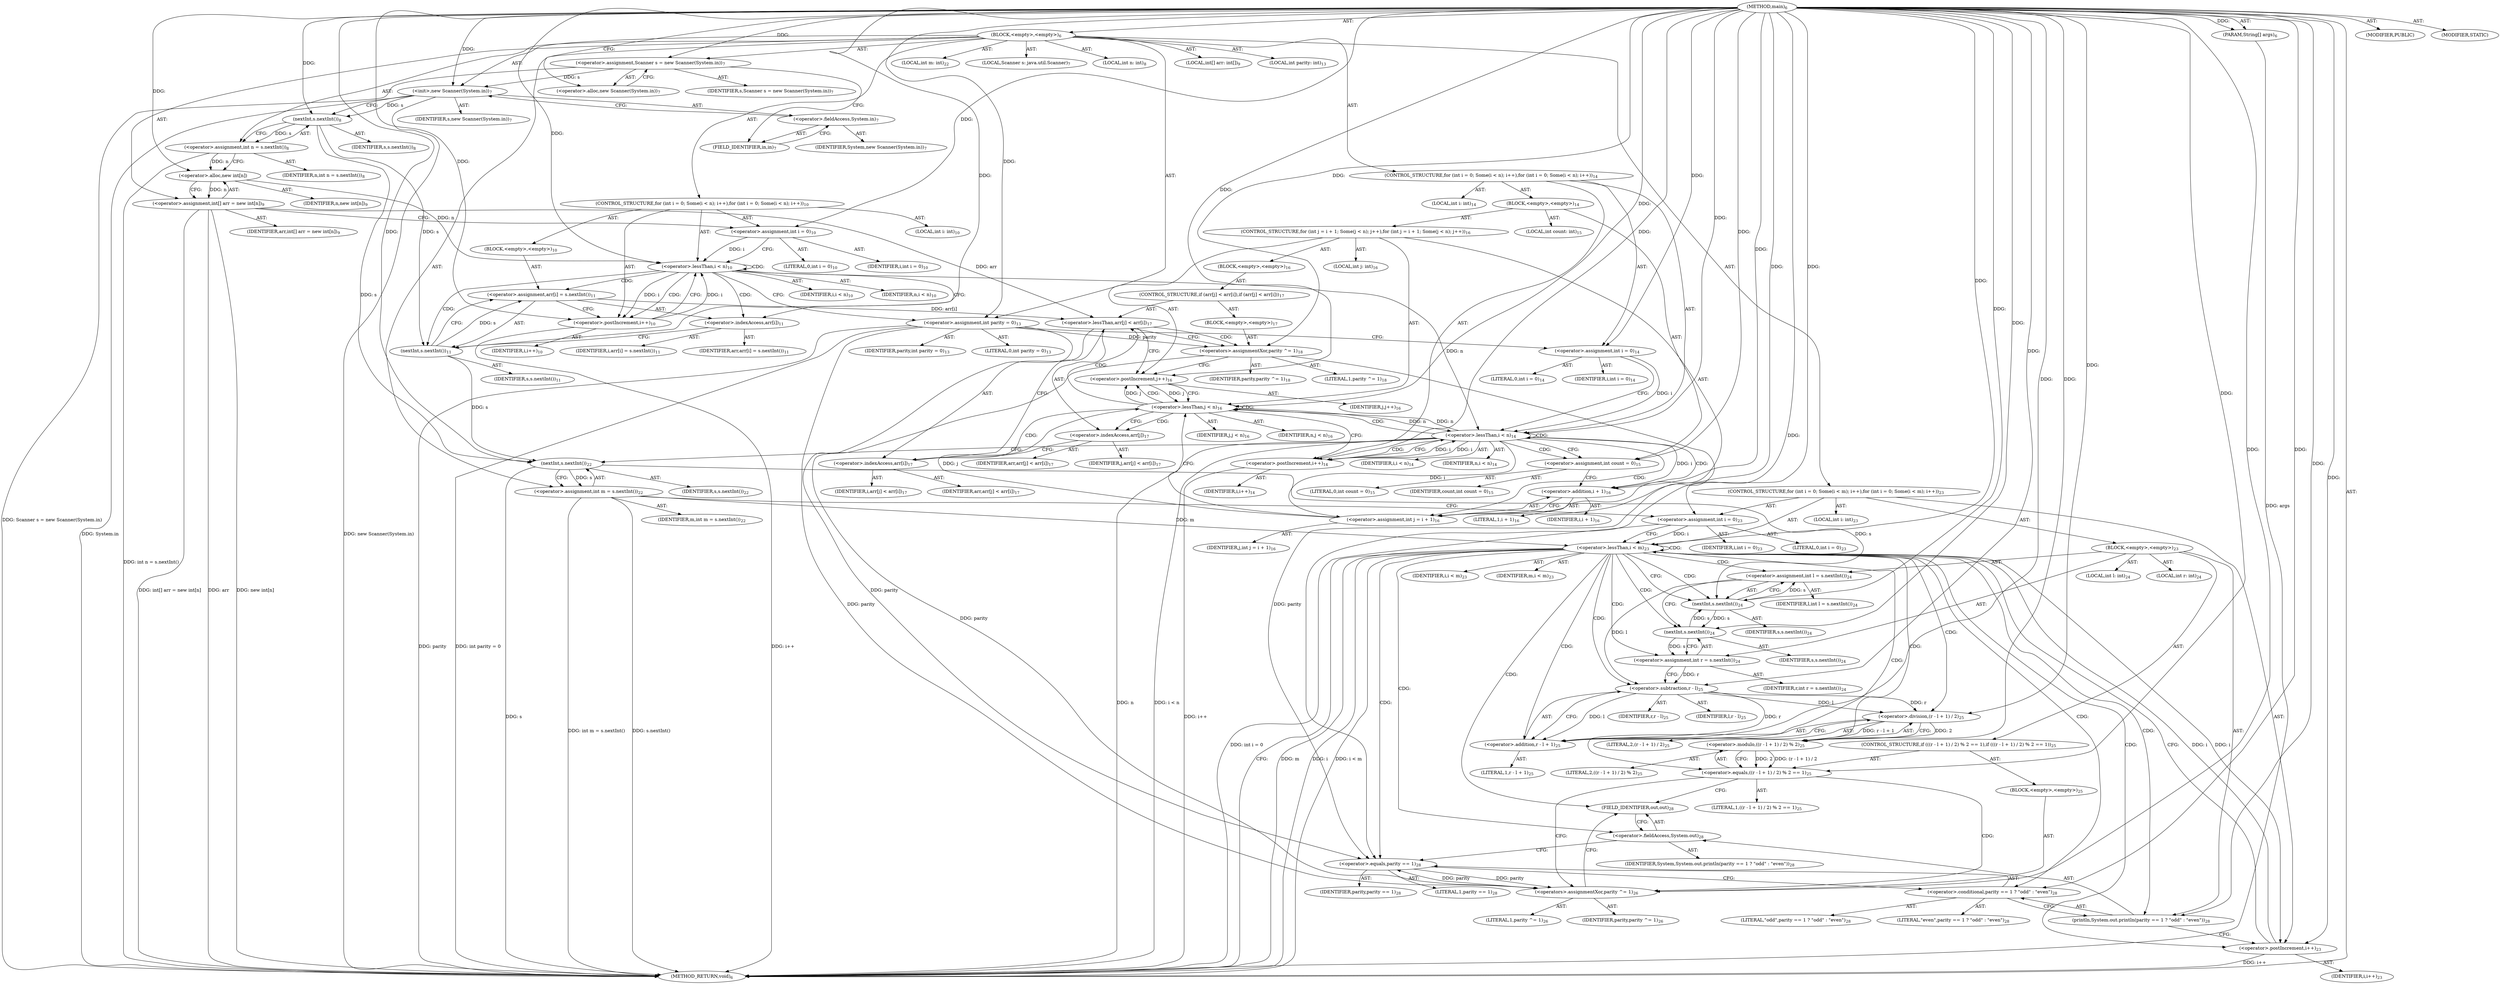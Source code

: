digraph "main" {  
"19" [label = <(METHOD,main)<SUB>6</SUB>> ]
"20" [label = <(PARAM,String[] args)<SUB>6</SUB>> ]
"21" [label = <(BLOCK,&lt;empty&gt;,&lt;empty&gt;)<SUB>6</SUB>> ]
"4" [label = <(LOCAL,Scanner s: java.util.Scanner)<SUB>7</SUB>> ]
"22" [label = <(&lt;operator&gt;.assignment,Scanner s = new Scanner(System.in))<SUB>7</SUB>> ]
"23" [label = <(IDENTIFIER,s,Scanner s = new Scanner(System.in))<SUB>7</SUB>> ]
"24" [label = <(&lt;operator&gt;.alloc,new Scanner(System.in))<SUB>7</SUB>> ]
"25" [label = <(&lt;init&gt;,new Scanner(System.in))<SUB>7</SUB>> ]
"3" [label = <(IDENTIFIER,s,new Scanner(System.in))<SUB>7</SUB>> ]
"26" [label = <(&lt;operator&gt;.fieldAccess,System.in)<SUB>7</SUB>> ]
"27" [label = <(IDENTIFIER,System,new Scanner(System.in))<SUB>7</SUB>> ]
"28" [label = <(FIELD_IDENTIFIER,in,in)<SUB>7</SUB>> ]
"29" [label = <(LOCAL,int n: int)<SUB>8</SUB>> ]
"30" [label = <(&lt;operator&gt;.assignment,int n = s.nextInt())<SUB>8</SUB>> ]
"31" [label = <(IDENTIFIER,n,int n = s.nextInt())<SUB>8</SUB>> ]
"32" [label = <(nextInt,s.nextInt())<SUB>8</SUB>> ]
"33" [label = <(IDENTIFIER,s,s.nextInt())<SUB>8</SUB>> ]
"34" [label = <(LOCAL,int[] arr: int[])<SUB>9</SUB>> ]
"35" [label = <(&lt;operator&gt;.assignment,int[] arr = new int[n])<SUB>9</SUB>> ]
"36" [label = <(IDENTIFIER,arr,int[] arr = new int[n])<SUB>9</SUB>> ]
"37" [label = <(&lt;operator&gt;.alloc,new int[n])> ]
"38" [label = <(IDENTIFIER,n,new int[n])<SUB>9</SUB>> ]
"39" [label = <(CONTROL_STRUCTURE,for (int i = 0; Some(i &lt; n); i++),for (int i = 0; Some(i &lt; n); i++))<SUB>10</SUB>> ]
"40" [label = <(LOCAL,int i: int)<SUB>10</SUB>> ]
"41" [label = <(&lt;operator&gt;.assignment,int i = 0)<SUB>10</SUB>> ]
"42" [label = <(IDENTIFIER,i,int i = 0)<SUB>10</SUB>> ]
"43" [label = <(LITERAL,0,int i = 0)<SUB>10</SUB>> ]
"44" [label = <(&lt;operator&gt;.lessThan,i &lt; n)<SUB>10</SUB>> ]
"45" [label = <(IDENTIFIER,i,i &lt; n)<SUB>10</SUB>> ]
"46" [label = <(IDENTIFIER,n,i &lt; n)<SUB>10</SUB>> ]
"47" [label = <(&lt;operator&gt;.postIncrement,i++)<SUB>10</SUB>> ]
"48" [label = <(IDENTIFIER,i,i++)<SUB>10</SUB>> ]
"49" [label = <(BLOCK,&lt;empty&gt;,&lt;empty&gt;)<SUB>10</SUB>> ]
"50" [label = <(&lt;operator&gt;.assignment,arr[i] = s.nextInt())<SUB>11</SUB>> ]
"51" [label = <(&lt;operator&gt;.indexAccess,arr[i])<SUB>11</SUB>> ]
"52" [label = <(IDENTIFIER,arr,arr[i] = s.nextInt())<SUB>11</SUB>> ]
"53" [label = <(IDENTIFIER,i,arr[i] = s.nextInt())<SUB>11</SUB>> ]
"54" [label = <(nextInt,s.nextInt())<SUB>11</SUB>> ]
"55" [label = <(IDENTIFIER,s,s.nextInt())<SUB>11</SUB>> ]
"56" [label = <(LOCAL,int parity: int)<SUB>13</SUB>> ]
"57" [label = <(&lt;operator&gt;.assignment,int parity = 0)<SUB>13</SUB>> ]
"58" [label = <(IDENTIFIER,parity,int parity = 0)<SUB>13</SUB>> ]
"59" [label = <(LITERAL,0,int parity = 0)<SUB>13</SUB>> ]
"60" [label = <(CONTROL_STRUCTURE,for (int i = 0; Some(i &lt; n); i++),for (int i = 0; Some(i &lt; n); i++))<SUB>14</SUB>> ]
"61" [label = <(LOCAL,int i: int)<SUB>14</SUB>> ]
"62" [label = <(&lt;operator&gt;.assignment,int i = 0)<SUB>14</SUB>> ]
"63" [label = <(IDENTIFIER,i,int i = 0)<SUB>14</SUB>> ]
"64" [label = <(LITERAL,0,int i = 0)<SUB>14</SUB>> ]
"65" [label = <(&lt;operator&gt;.lessThan,i &lt; n)<SUB>14</SUB>> ]
"66" [label = <(IDENTIFIER,i,i &lt; n)<SUB>14</SUB>> ]
"67" [label = <(IDENTIFIER,n,i &lt; n)<SUB>14</SUB>> ]
"68" [label = <(&lt;operator&gt;.postIncrement,i++)<SUB>14</SUB>> ]
"69" [label = <(IDENTIFIER,i,i++)<SUB>14</SUB>> ]
"70" [label = <(BLOCK,&lt;empty&gt;,&lt;empty&gt;)<SUB>14</SUB>> ]
"71" [label = <(LOCAL,int count: int)<SUB>15</SUB>> ]
"72" [label = <(&lt;operator&gt;.assignment,int count = 0)<SUB>15</SUB>> ]
"73" [label = <(IDENTIFIER,count,int count = 0)<SUB>15</SUB>> ]
"74" [label = <(LITERAL,0,int count = 0)<SUB>15</SUB>> ]
"75" [label = <(CONTROL_STRUCTURE,for (int j = i + 1; Some(j &lt; n); j++),for (int j = i + 1; Some(j &lt; n); j++))<SUB>16</SUB>> ]
"76" [label = <(LOCAL,int j: int)<SUB>16</SUB>> ]
"77" [label = <(&lt;operator&gt;.assignment,int j = i + 1)<SUB>16</SUB>> ]
"78" [label = <(IDENTIFIER,j,int j = i + 1)<SUB>16</SUB>> ]
"79" [label = <(&lt;operator&gt;.addition,i + 1)<SUB>16</SUB>> ]
"80" [label = <(IDENTIFIER,i,i + 1)<SUB>16</SUB>> ]
"81" [label = <(LITERAL,1,i + 1)<SUB>16</SUB>> ]
"82" [label = <(&lt;operator&gt;.lessThan,j &lt; n)<SUB>16</SUB>> ]
"83" [label = <(IDENTIFIER,j,j &lt; n)<SUB>16</SUB>> ]
"84" [label = <(IDENTIFIER,n,j &lt; n)<SUB>16</SUB>> ]
"85" [label = <(&lt;operator&gt;.postIncrement,j++)<SUB>16</SUB>> ]
"86" [label = <(IDENTIFIER,j,j++)<SUB>16</SUB>> ]
"87" [label = <(BLOCK,&lt;empty&gt;,&lt;empty&gt;)<SUB>16</SUB>> ]
"88" [label = <(CONTROL_STRUCTURE,if (arr[j] &lt; arr[i]),if (arr[j] &lt; arr[i]))<SUB>17</SUB>> ]
"89" [label = <(&lt;operator&gt;.lessThan,arr[j] &lt; arr[i])<SUB>17</SUB>> ]
"90" [label = <(&lt;operator&gt;.indexAccess,arr[j])<SUB>17</SUB>> ]
"91" [label = <(IDENTIFIER,arr,arr[j] &lt; arr[i])<SUB>17</SUB>> ]
"92" [label = <(IDENTIFIER,j,arr[j] &lt; arr[i])<SUB>17</SUB>> ]
"93" [label = <(&lt;operator&gt;.indexAccess,arr[i])<SUB>17</SUB>> ]
"94" [label = <(IDENTIFIER,arr,arr[j] &lt; arr[i])<SUB>17</SUB>> ]
"95" [label = <(IDENTIFIER,i,arr[j] &lt; arr[i])<SUB>17</SUB>> ]
"96" [label = <(BLOCK,&lt;empty&gt;,&lt;empty&gt;)<SUB>17</SUB>> ]
"97" [label = <(&lt;operators&gt;.assignmentXor,parity ^= 1)<SUB>18</SUB>> ]
"98" [label = <(IDENTIFIER,parity,parity ^= 1)<SUB>18</SUB>> ]
"99" [label = <(LITERAL,1,parity ^= 1)<SUB>18</SUB>> ]
"100" [label = <(LOCAL,int m: int)<SUB>22</SUB>> ]
"101" [label = <(&lt;operator&gt;.assignment,int m = s.nextInt())<SUB>22</SUB>> ]
"102" [label = <(IDENTIFIER,m,int m = s.nextInt())<SUB>22</SUB>> ]
"103" [label = <(nextInt,s.nextInt())<SUB>22</SUB>> ]
"104" [label = <(IDENTIFIER,s,s.nextInt())<SUB>22</SUB>> ]
"105" [label = <(CONTROL_STRUCTURE,for (int i = 0; Some(i &lt; m); i++),for (int i = 0; Some(i &lt; m); i++))<SUB>23</SUB>> ]
"106" [label = <(LOCAL,int i: int)<SUB>23</SUB>> ]
"107" [label = <(&lt;operator&gt;.assignment,int i = 0)<SUB>23</SUB>> ]
"108" [label = <(IDENTIFIER,i,int i = 0)<SUB>23</SUB>> ]
"109" [label = <(LITERAL,0,int i = 0)<SUB>23</SUB>> ]
"110" [label = <(&lt;operator&gt;.lessThan,i &lt; m)<SUB>23</SUB>> ]
"111" [label = <(IDENTIFIER,i,i &lt; m)<SUB>23</SUB>> ]
"112" [label = <(IDENTIFIER,m,i &lt; m)<SUB>23</SUB>> ]
"113" [label = <(&lt;operator&gt;.postIncrement,i++)<SUB>23</SUB>> ]
"114" [label = <(IDENTIFIER,i,i++)<SUB>23</SUB>> ]
"115" [label = <(BLOCK,&lt;empty&gt;,&lt;empty&gt;)<SUB>23</SUB>> ]
"116" [label = <(LOCAL,int l: int)<SUB>24</SUB>> ]
"117" [label = <(LOCAL,int r: int)<SUB>24</SUB>> ]
"118" [label = <(&lt;operator&gt;.assignment,int l = s.nextInt())<SUB>24</SUB>> ]
"119" [label = <(IDENTIFIER,l,int l = s.nextInt())<SUB>24</SUB>> ]
"120" [label = <(nextInt,s.nextInt())<SUB>24</SUB>> ]
"121" [label = <(IDENTIFIER,s,s.nextInt())<SUB>24</SUB>> ]
"122" [label = <(&lt;operator&gt;.assignment,int r = s.nextInt())<SUB>24</SUB>> ]
"123" [label = <(IDENTIFIER,r,int r = s.nextInt())<SUB>24</SUB>> ]
"124" [label = <(nextInt,s.nextInt())<SUB>24</SUB>> ]
"125" [label = <(IDENTIFIER,s,s.nextInt())<SUB>24</SUB>> ]
"126" [label = <(CONTROL_STRUCTURE,if (((r - l + 1) / 2) % 2 == 1),if (((r - l + 1) / 2) % 2 == 1))<SUB>25</SUB>> ]
"127" [label = <(&lt;operator&gt;.equals,((r - l + 1) / 2) % 2 == 1)<SUB>25</SUB>> ]
"128" [label = <(&lt;operator&gt;.modulo,((r - l + 1) / 2) % 2)<SUB>25</SUB>> ]
"129" [label = <(&lt;operator&gt;.division,(r - l + 1) / 2)<SUB>25</SUB>> ]
"130" [label = <(&lt;operator&gt;.addition,r - l + 1)<SUB>25</SUB>> ]
"131" [label = <(&lt;operator&gt;.subtraction,r - l)<SUB>25</SUB>> ]
"132" [label = <(IDENTIFIER,r,r - l)<SUB>25</SUB>> ]
"133" [label = <(IDENTIFIER,l,r - l)<SUB>25</SUB>> ]
"134" [label = <(LITERAL,1,r - l + 1)<SUB>25</SUB>> ]
"135" [label = <(LITERAL,2,(r - l + 1) / 2)<SUB>25</SUB>> ]
"136" [label = <(LITERAL,2,((r - l + 1) / 2) % 2)<SUB>25</SUB>> ]
"137" [label = <(LITERAL,1,((r - l + 1) / 2) % 2 == 1)<SUB>25</SUB>> ]
"138" [label = <(BLOCK,&lt;empty&gt;,&lt;empty&gt;)<SUB>25</SUB>> ]
"139" [label = <(&lt;operators&gt;.assignmentXor,parity ^= 1)<SUB>26</SUB>> ]
"140" [label = <(IDENTIFIER,parity,parity ^= 1)<SUB>26</SUB>> ]
"141" [label = <(LITERAL,1,parity ^= 1)<SUB>26</SUB>> ]
"142" [label = <(println,System.out.println(parity == 1 ? &quot;odd&quot; : &quot;even&quot;))<SUB>28</SUB>> ]
"143" [label = <(&lt;operator&gt;.fieldAccess,System.out)<SUB>28</SUB>> ]
"144" [label = <(IDENTIFIER,System,System.out.println(parity == 1 ? &quot;odd&quot; : &quot;even&quot;))<SUB>28</SUB>> ]
"145" [label = <(FIELD_IDENTIFIER,out,out)<SUB>28</SUB>> ]
"146" [label = <(&lt;operator&gt;.conditional,parity == 1 ? &quot;odd&quot; : &quot;even&quot;)<SUB>28</SUB>> ]
"147" [label = <(&lt;operator&gt;.equals,parity == 1)<SUB>28</SUB>> ]
"148" [label = <(IDENTIFIER,parity,parity == 1)<SUB>28</SUB>> ]
"149" [label = <(LITERAL,1,parity == 1)<SUB>28</SUB>> ]
"150" [label = <(LITERAL,&quot;odd&quot;,parity == 1 ? &quot;odd&quot; : &quot;even&quot;)<SUB>28</SUB>> ]
"151" [label = <(LITERAL,&quot;even&quot;,parity == 1 ? &quot;odd&quot; : &quot;even&quot;)<SUB>28</SUB>> ]
"152" [label = <(MODIFIER,PUBLIC)> ]
"153" [label = <(MODIFIER,STATIC)> ]
"154" [label = <(METHOD_RETURN,void)<SUB>6</SUB>> ]
  "19" -> "20"  [ label = "AST: "] 
  "19" -> "21"  [ label = "AST: "] 
  "19" -> "152"  [ label = "AST: "] 
  "19" -> "153"  [ label = "AST: "] 
  "19" -> "154"  [ label = "AST: "] 
  "21" -> "4"  [ label = "AST: "] 
  "21" -> "22"  [ label = "AST: "] 
  "21" -> "25"  [ label = "AST: "] 
  "21" -> "29"  [ label = "AST: "] 
  "21" -> "30"  [ label = "AST: "] 
  "21" -> "34"  [ label = "AST: "] 
  "21" -> "35"  [ label = "AST: "] 
  "21" -> "39"  [ label = "AST: "] 
  "21" -> "56"  [ label = "AST: "] 
  "21" -> "57"  [ label = "AST: "] 
  "21" -> "60"  [ label = "AST: "] 
  "21" -> "100"  [ label = "AST: "] 
  "21" -> "101"  [ label = "AST: "] 
  "21" -> "105"  [ label = "AST: "] 
  "22" -> "23"  [ label = "AST: "] 
  "22" -> "24"  [ label = "AST: "] 
  "25" -> "3"  [ label = "AST: "] 
  "25" -> "26"  [ label = "AST: "] 
  "26" -> "27"  [ label = "AST: "] 
  "26" -> "28"  [ label = "AST: "] 
  "30" -> "31"  [ label = "AST: "] 
  "30" -> "32"  [ label = "AST: "] 
  "32" -> "33"  [ label = "AST: "] 
  "35" -> "36"  [ label = "AST: "] 
  "35" -> "37"  [ label = "AST: "] 
  "37" -> "38"  [ label = "AST: "] 
  "39" -> "40"  [ label = "AST: "] 
  "39" -> "41"  [ label = "AST: "] 
  "39" -> "44"  [ label = "AST: "] 
  "39" -> "47"  [ label = "AST: "] 
  "39" -> "49"  [ label = "AST: "] 
  "41" -> "42"  [ label = "AST: "] 
  "41" -> "43"  [ label = "AST: "] 
  "44" -> "45"  [ label = "AST: "] 
  "44" -> "46"  [ label = "AST: "] 
  "47" -> "48"  [ label = "AST: "] 
  "49" -> "50"  [ label = "AST: "] 
  "50" -> "51"  [ label = "AST: "] 
  "50" -> "54"  [ label = "AST: "] 
  "51" -> "52"  [ label = "AST: "] 
  "51" -> "53"  [ label = "AST: "] 
  "54" -> "55"  [ label = "AST: "] 
  "57" -> "58"  [ label = "AST: "] 
  "57" -> "59"  [ label = "AST: "] 
  "60" -> "61"  [ label = "AST: "] 
  "60" -> "62"  [ label = "AST: "] 
  "60" -> "65"  [ label = "AST: "] 
  "60" -> "68"  [ label = "AST: "] 
  "60" -> "70"  [ label = "AST: "] 
  "62" -> "63"  [ label = "AST: "] 
  "62" -> "64"  [ label = "AST: "] 
  "65" -> "66"  [ label = "AST: "] 
  "65" -> "67"  [ label = "AST: "] 
  "68" -> "69"  [ label = "AST: "] 
  "70" -> "71"  [ label = "AST: "] 
  "70" -> "72"  [ label = "AST: "] 
  "70" -> "75"  [ label = "AST: "] 
  "72" -> "73"  [ label = "AST: "] 
  "72" -> "74"  [ label = "AST: "] 
  "75" -> "76"  [ label = "AST: "] 
  "75" -> "77"  [ label = "AST: "] 
  "75" -> "82"  [ label = "AST: "] 
  "75" -> "85"  [ label = "AST: "] 
  "75" -> "87"  [ label = "AST: "] 
  "77" -> "78"  [ label = "AST: "] 
  "77" -> "79"  [ label = "AST: "] 
  "79" -> "80"  [ label = "AST: "] 
  "79" -> "81"  [ label = "AST: "] 
  "82" -> "83"  [ label = "AST: "] 
  "82" -> "84"  [ label = "AST: "] 
  "85" -> "86"  [ label = "AST: "] 
  "87" -> "88"  [ label = "AST: "] 
  "88" -> "89"  [ label = "AST: "] 
  "88" -> "96"  [ label = "AST: "] 
  "89" -> "90"  [ label = "AST: "] 
  "89" -> "93"  [ label = "AST: "] 
  "90" -> "91"  [ label = "AST: "] 
  "90" -> "92"  [ label = "AST: "] 
  "93" -> "94"  [ label = "AST: "] 
  "93" -> "95"  [ label = "AST: "] 
  "96" -> "97"  [ label = "AST: "] 
  "97" -> "98"  [ label = "AST: "] 
  "97" -> "99"  [ label = "AST: "] 
  "101" -> "102"  [ label = "AST: "] 
  "101" -> "103"  [ label = "AST: "] 
  "103" -> "104"  [ label = "AST: "] 
  "105" -> "106"  [ label = "AST: "] 
  "105" -> "107"  [ label = "AST: "] 
  "105" -> "110"  [ label = "AST: "] 
  "105" -> "113"  [ label = "AST: "] 
  "105" -> "115"  [ label = "AST: "] 
  "107" -> "108"  [ label = "AST: "] 
  "107" -> "109"  [ label = "AST: "] 
  "110" -> "111"  [ label = "AST: "] 
  "110" -> "112"  [ label = "AST: "] 
  "113" -> "114"  [ label = "AST: "] 
  "115" -> "116"  [ label = "AST: "] 
  "115" -> "117"  [ label = "AST: "] 
  "115" -> "118"  [ label = "AST: "] 
  "115" -> "122"  [ label = "AST: "] 
  "115" -> "126"  [ label = "AST: "] 
  "115" -> "142"  [ label = "AST: "] 
  "118" -> "119"  [ label = "AST: "] 
  "118" -> "120"  [ label = "AST: "] 
  "120" -> "121"  [ label = "AST: "] 
  "122" -> "123"  [ label = "AST: "] 
  "122" -> "124"  [ label = "AST: "] 
  "124" -> "125"  [ label = "AST: "] 
  "126" -> "127"  [ label = "AST: "] 
  "126" -> "138"  [ label = "AST: "] 
  "127" -> "128"  [ label = "AST: "] 
  "127" -> "137"  [ label = "AST: "] 
  "128" -> "129"  [ label = "AST: "] 
  "128" -> "136"  [ label = "AST: "] 
  "129" -> "130"  [ label = "AST: "] 
  "129" -> "135"  [ label = "AST: "] 
  "130" -> "131"  [ label = "AST: "] 
  "130" -> "134"  [ label = "AST: "] 
  "131" -> "132"  [ label = "AST: "] 
  "131" -> "133"  [ label = "AST: "] 
  "138" -> "139"  [ label = "AST: "] 
  "139" -> "140"  [ label = "AST: "] 
  "139" -> "141"  [ label = "AST: "] 
  "142" -> "143"  [ label = "AST: "] 
  "142" -> "146"  [ label = "AST: "] 
  "143" -> "144"  [ label = "AST: "] 
  "143" -> "145"  [ label = "AST: "] 
  "146" -> "147"  [ label = "AST: "] 
  "146" -> "150"  [ label = "AST: "] 
  "146" -> "151"  [ label = "AST: "] 
  "147" -> "148"  [ label = "AST: "] 
  "147" -> "149"  [ label = "AST: "] 
  "22" -> "28"  [ label = "CFG: "] 
  "25" -> "32"  [ label = "CFG: "] 
  "30" -> "37"  [ label = "CFG: "] 
  "35" -> "41"  [ label = "CFG: "] 
  "57" -> "62"  [ label = "CFG: "] 
  "101" -> "107"  [ label = "CFG: "] 
  "24" -> "22"  [ label = "CFG: "] 
  "26" -> "25"  [ label = "CFG: "] 
  "32" -> "30"  [ label = "CFG: "] 
  "37" -> "35"  [ label = "CFG: "] 
  "41" -> "44"  [ label = "CFG: "] 
  "44" -> "51"  [ label = "CFG: "] 
  "44" -> "57"  [ label = "CFG: "] 
  "47" -> "44"  [ label = "CFG: "] 
  "62" -> "65"  [ label = "CFG: "] 
  "65" -> "72"  [ label = "CFG: "] 
  "65" -> "103"  [ label = "CFG: "] 
  "68" -> "65"  [ label = "CFG: "] 
  "103" -> "101"  [ label = "CFG: "] 
  "107" -> "110"  [ label = "CFG: "] 
  "110" -> "154"  [ label = "CFG: "] 
  "110" -> "120"  [ label = "CFG: "] 
  "113" -> "110"  [ label = "CFG: "] 
  "28" -> "26"  [ label = "CFG: "] 
  "50" -> "47"  [ label = "CFG: "] 
  "72" -> "79"  [ label = "CFG: "] 
  "118" -> "124"  [ label = "CFG: "] 
  "122" -> "131"  [ label = "CFG: "] 
  "142" -> "113"  [ label = "CFG: "] 
  "51" -> "54"  [ label = "CFG: "] 
  "54" -> "50"  [ label = "CFG: "] 
  "77" -> "82"  [ label = "CFG: "] 
  "82" -> "90"  [ label = "CFG: "] 
  "82" -> "68"  [ label = "CFG: "] 
  "85" -> "82"  [ label = "CFG: "] 
  "120" -> "118"  [ label = "CFG: "] 
  "124" -> "122"  [ label = "CFG: "] 
  "127" -> "139"  [ label = "CFG: "] 
  "127" -> "145"  [ label = "CFG: "] 
  "143" -> "147"  [ label = "CFG: "] 
  "146" -> "142"  [ label = "CFG: "] 
  "79" -> "77"  [ label = "CFG: "] 
  "128" -> "127"  [ label = "CFG: "] 
  "139" -> "145"  [ label = "CFG: "] 
  "145" -> "143"  [ label = "CFG: "] 
  "147" -> "146"  [ label = "CFG: "] 
  "89" -> "97"  [ label = "CFG: "] 
  "89" -> "85"  [ label = "CFG: "] 
  "129" -> "128"  [ label = "CFG: "] 
  "90" -> "93"  [ label = "CFG: "] 
  "93" -> "89"  [ label = "CFG: "] 
  "97" -> "85"  [ label = "CFG: "] 
  "130" -> "129"  [ label = "CFG: "] 
  "131" -> "130"  [ label = "CFG: "] 
  "19" -> "24"  [ label = "CFG: "] 
  "20" -> "154"  [ label = "DDG: args"] 
  "22" -> "154"  [ label = "DDG: Scanner s = new Scanner(System.in)"] 
  "25" -> "154"  [ label = "DDG: System.in"] 
  "25" -> "154"  [ label = "DDG: new Scanner(System.in)"] 
  "30" -> "154"  [ label = "DDG: int n = s.nextInt()"] 
  "35" -> "154"  [ label = "DDG: arr"] 
  "35" -> "154"  [ label = "DDG: new int[n]"] 
  "35" -> "154"  [ label = "DDG: int[] arr = new int[n]"] 
  "57" -> "154"  [ label = "DDG: parity"] 
  "57" -> "154"  [ label = "DDG: int parity = 0"] 
  "65" -> "154"  [ label = "DDG: n"] 
  "65" -> "154"  [ label = "DDG: i &lt; n"] 
  "103" -> "154"  [ label = "DDG: s"] 
  "101" -> "154"  [ label = "DDG: s.nextInt()"] 
  "101" -> "154"  [ label = "DDG: int m = s.nextInt()"] 
  "107" -> "154"  [ label = "DDG: int i = 0"] 
  "110" -> "154"  [ label = "DDG: i"] 
  "110" -> "154"  [ label = "DDG: m"] 
  "110" -> "154"  [ label = "DDG: i &lt; m"] 
  "113" -> "154"  [ label = "DDG: i++"] 
  "68" -> "154"  [ label = "DDG: i++"] 
  "47" -> "154"  [ label = "DDG: i++"] 
  "19" -> "20"  [ label = "DDG: "] 
  "19" -> "22"  [ label = "DDG: "] 
  "32" -> "30"  [ label = "DDG: s"] 
  "37" -> "35"  [ label = "DDG: n"] 
  "19" -> "57"  [ label = "DDG: "] 
  "103" -> "101"  [ label = "DDG: s"] 
  "22" -> "25"  [ label = "DDG: s"] 
  "19" -> "25"  [ label = "DDG: "] 
  "19" -> "41"  [ label = "DDG: "] 
  "19" -> "62"  [ label = "DDG: "] 
  "19" -> "107"  [ label = "DDG: "] 
  "25" -> "32"  [ label = "DDG: s"] 
  "19" -> "32"  [ label = "DDG: "] 
  "30" -> "37"  [ label = "DDG: n"] 
  "19" -> "37"  [ label = "DDG: "] 
  "41" -> "44"  [ label = "DDG: i"] 
  "47" -> "44"  [ label = "DDG: i"] 
  "19" -> "44"  [ label = "DDG: "] 
  "37" -> "44"  [ label = "DDG: n"] 
  "44" -> "47"  [ label = "DDG: i"] 
  "19" -> "47"  [ label = "DDG: "] 
  "54" -> "50"  [ label = "DDG: s"] 
  "62" -> "65"  [ label = "DDG: i"] 
  "68" -> "65"  [ label = "DDG: i"] 
  "19" -> "65"  [ label = "DDG: "] 
  "44" -> "65"  [ label = "DDG: n"] 
  "82" -> "65"  [ label = "DDG: n"] 
  "19" -> "68"  [ label = "DDG: "] 
  "65" -> "68"  [ label = "DDG: i"] 
  "19" -> "72"  [ label = "DDG: "] 
  "32" -> "103"  [ label = "DDG: s"] 
  "54" -> "103"  [ label = "DDG: s"] 
  "19" -> "103"  [ label = "DDG: "] 
  "107" -> "110"  [ label = "DDG: i"] 
  "113" -> "110"  [ label = "DDG: i"] 
  "19" -> "110"  [ label = "DDG: "] 
  "101" -> "110"  [ label = "DDG: m"] 
  "110" -> "113"  [ label = "DDG: i"] 
  "19" -> "113"  [ label = "DDG: "] 
  "120" -> "118"  [ label = "DDG: s"] 
  "124" -> "122"  [ label = "DDG: s"] 
  "65" -> "77"  [ label = "DDG: i"] 
  "19" -> "77"  [ label = "DDG: "] 
  "19" -> "142"  [ label = "DDG: "] 
  "32" -> "54"  [ label = "DDG: s"] 
  "19" -> "54"  [ label = "DDG: "] 
  "77" -> "82"  [ label = "DDG: j"] 
  "85" -> "82"  [ label = "DDG: j"] 
  "19" -> "82"  [ label = "DDG: "] 
  "65" -> "82"  [ label = "DDG: n"] 
  "82" -> "85"  [ label = "DDG: j"] 
  "19" -> "85"  [ label = "DDG: "] 
  "103" -> "120"  [ label = "DDG: s"] 
  "124" -> "120"  [ label = "DDG: s"] 
  "19" -> "120"  [ label = "DDG: "] 
  "120" -> "124"  [ label = "DDG: s"] 
  "19" -> "124"  [ label = "DDG: "] 
  "128" -> "127"  [ label = "DDG: (r - l + 1) / 2"] 
  "128" -> "127"  [ label = "DDG: 2"] 
  "19" -> "127"  [ label = "DDG: "] 
  "19" -> "139"  [ label = "DDG: "] 
  "19" -> "146"  [ label = "DDG: "] 
  "65" -> "79"  [ label = "DDG: i"] 
  "19" -> "79"  [ label = "DDG: "] 
  "129" -> "128"  [ label = "DDG: r - l + 1"] 
  "129" -> "128"  [ label = "DDG: 2"] 
  "19" -> "128"  [ label = "DDG: "] 
  "57" -> "139"  [ label = "DDG: parity"] 
  "147" -> "139"  [ label = "DDG: parity"] 
  "97" -> "139"  [ label = "DDG: parity"] 
  "57" -> "147"  [ label = "DDG: parity"] 
  "139" -> "147"  [ label = "DDG: parity"] 
  "97" -> "147"  [ label = "DDG: parity"] 
  "19" -> "147"  [ label = "DDG: "] 
  "35" -> "89"  [ label = "DDG: arr"] 
  "50" -> "89"  [ label = "DDG: arr[i]"] 
  "19" -> "97"  [ label = "DDG: "] 
  "131" -> "129"  [ label = "DDG: r"] 
  "131" -> "129"  [ label = "DDG: l"] 
  "19" -> "129"  [ label = "DDG: "] 
  "57" -> "97"  [ label = "DDG: parity"] 
  "131" -> "130"  [ label = "DDG: r"] 
  "131" -> "130"  [ label = "DDG: l"] 
  "19" -> "130"  [ label = "DDG: "] 
  "122" -> "131"  [ label = "DDG: r"] 
  "19" -> "131"  [ label = "DDG: "] 
  "118" -> "131"  [ label = "DDG: l"] 
  "44" -> "47"  [ label = "CDG: "] 
  "44" -> "51"  [ label = "CDG: "] 
  "44" -> "50"  [ label = "CDG: "] 
  "44" -> "44"  [ label = "CDG: "] 
  "44" -> "54"  [ label = "CDG: "] 
  "65" -> "68"  [ label = "CDG: "] 
  "65" -> "77"  [ label = "CDG: "] 
  "65" -> "72"  [ label = "CDG: "] 
  "65" -> "65"  [ label = "CDG: "] 
  "65" -> "82"  [ label = "CDG: "] 
  "65" -> "79"  [ label = "CDG: "] 
  "110" -> "120"  [ label = "CDG: "] 
  "110" -> "113"  [ label = "CDG: "] 
  "110" -> "145"  [ label = "CDG: "] 
  "110" -> "146"  [ label = "CDG: "] 
  "110" -> "122"  [ label = "CDG: "] 
  "110" -> "128"  [ label = "CDG: "] 
  "110" -> "131"  [ label = "CDG: "] 
  "110" -> "142"  [ label = "CDG: "] 
  "110" -> "129"  [ label = "CDG: "] 
  "110" -> "143"  [ label = "CDG: "] 
  "110" -> "130"  [ label = "CDG: "] 
  "110" -> "118"  [ label = "CDG: "] 
  "110" -> "147"  [ label = "CDG: "] 
  "110" -> "110"  [ label = "CDG: "] 
  "110" -> "127"  [ label = "CDG: "] 
  "110" -> "124"  [ label = "CDG: "] 
  "82" -> "89"  [ label = "CDG: "] 
  "82" -> "85"  [ label = "CDG: "] 
  "82" -> "82"  [ label = "CDG: "] 
  "82" -> "93"  [ label = "CDG: "] 
  "82" -> "90"  [ label = "CDG: "] 
  "127" -> "139"  [ label = "CDG: "] 
  "89" -> "97"  [ label = "CDG: "] 
}
